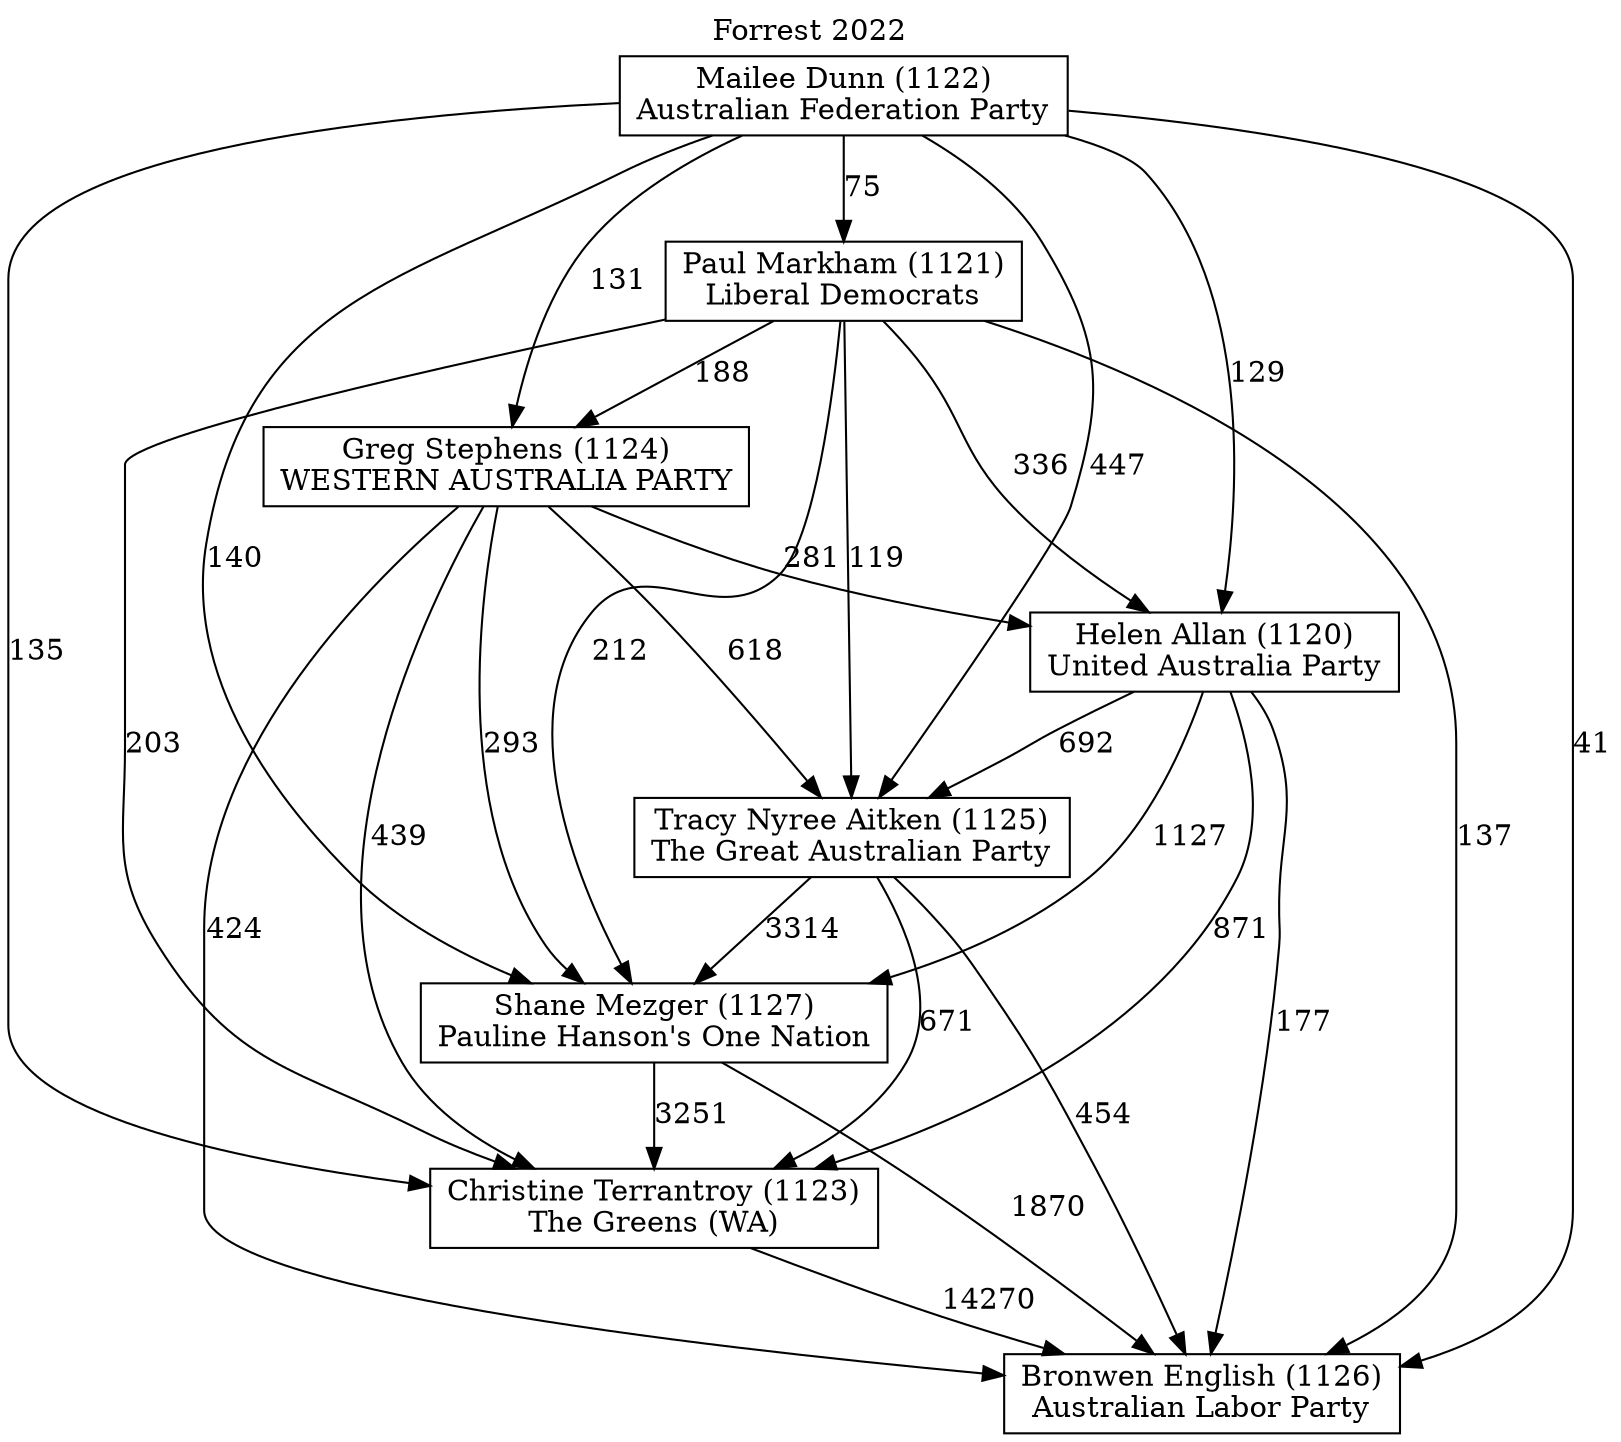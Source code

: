 // House preference flow
digraph "Bronwen English (1126)_Forrest_2022" {
	graph [label="Forrest 2022" labelloc=t mclimit=10]
	node [shape=box]
	"Greg Stephens (1124)" [label="Greg Stephens (1124)
WESTERN AUSTRALIA PARTY"]
	"Helen Allan (1120)" [label="Helen Allan (1120)
United Australia Party"]
	"Paul Markham (1121)" [label="Paul Markham (1121)
Liberal Democrats"]
	"Shane Mezger (1127)" [label="Shane Mezger (1127)
Pauline Hanson's One Nation"]
	"Bronwen English (1126)" [label="Bronwen English (1126)
Australian Labor Party"]
	"Tracy Nyree Aitken (1125)" [label="Tracy Nyree Aitken (1125)
The Great Australian Party"]
	"Christine Terrantroy (1123)" [label="Christine Terrantroy (1123)
The Greens (WA)"]
	"Mailee Dunn (1122)" [label="Mailee Dunn (1122)
Australian Federation Party"]
	"Mailee Dunn (1122)" -> "Shane Mezger (1127)" [label=140]
	"Greg Stephens (1124)" -> "Shane Mezger (1127)" [label=293]
	"Mailee Dunn (1122)" -> "Bronwen English (1126)" [label=41]
	"Helen Allan (1120)" -> "Bronwen English (1126)" [label=177]
	"Helen Allan (1120)" -> "Christine Terrantroy (1123)" [label=871]
	"Paul Markham (1121)" -> "Bronwen English (1126)" [label=137]
	"Greg Stephens (1124)" -> "Bronwen English (1126)" [label=424]
	"Mailee Dunn (1122)" -> "Christine Terrantroy (1123)" [label=135]
	"Tracy Nyree Aitken (1125)" -> "Bronwen English (1126)" [label=454]
	"Tracy Nyree Aitken (1125)" -> "Shane Mezger (1127)" [label=3314]
	"Greg Stephens (1124)" -> "Christine Terrantroy (1123)" [label=439]
	"Paul Markham (1121)" -> "Shane Mezger (1127)" [label=212]
	"Paul Markham (1121)" -> "Greg Stephens (1124)" [label=188]
	"Greg Stephens (1124)" -> "Helen Allan (1120)" [label=281]
	"Paul Markham (1121)" -> "Christine Terrantroy (1123)" [label=203]
	"Christine Terrantroy (1123)" -> "Bronwen English (1126)" [label=14270]
	"Paul Markham (1121)" -> "Helen Allan (1120)" [label=336]
	"Tracy Nyree Aitken (1125)" -> "Christine Terrantroy (1123)" [label=671]
	"Mailee Dunn (1122)" -> "Paul Markham (1121)" [label=75]
	"Mailee Dunn (1122)" -> "Greg Stephens (1124)" [label=131]
	"Helen Allan (1120)" -> "Tracy Nyree Aitken (1125)" [label=692]
	"Shane Mezger (1127)" -> "Christine Terrantroy (1123)" [label=3251]
	"Mailee Dunn (1122)" -> "Tracy Nyree Aitken (1125)" [label=447]
	"Paul Markham (1121)" -> "Tracy Nyree Aitken (1125)" [label=119]
	"Helen Allan (1120)" -> "Shane Mezger (1127)" [label=1127]
	"Greg Stephens (1124)" -> "Tracy Nyree Aitken (1125)" [label=618]
	"Shane Mezger (1127)" -> "Bronwen English (1126)" [label=1870]
	"Mailee Dunn (1122)" -> "Helen Allan (1120)" [label=129]
}
